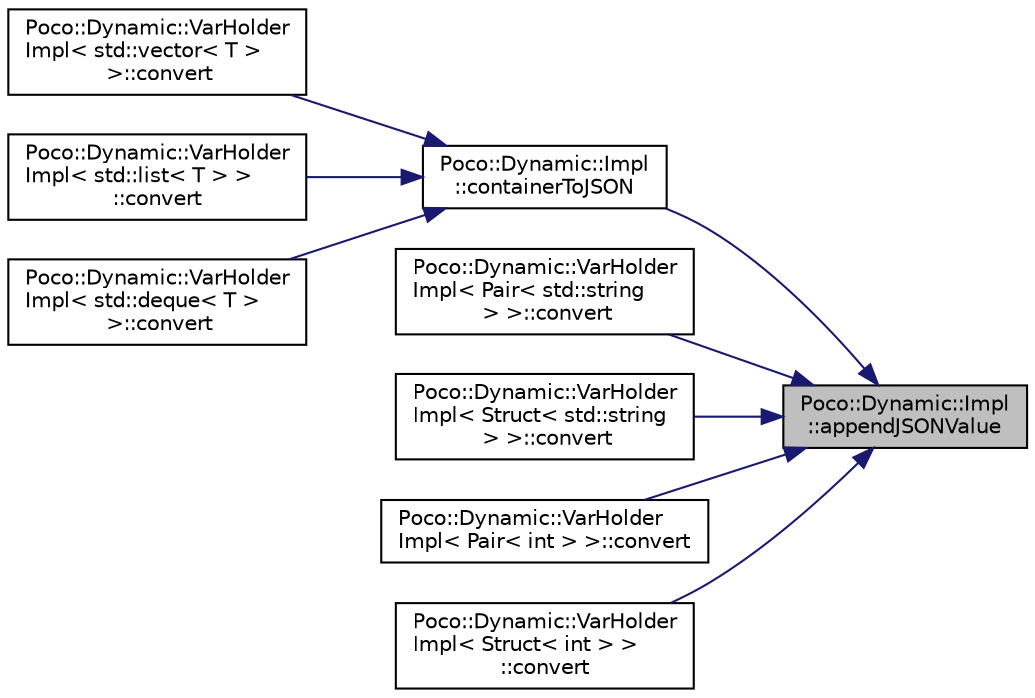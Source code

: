digraph "Poco::Dynamic::Impl::appendJSONValue"
{
 // LATEX_PDF_SIZE
  edge [fontname="Helvetica",fontsize="10",labelfontname="Helvetica",labelfontsize="10"];
  node [fontname="Helvetica",fontsize="10",shape=record];
  rankdir="RL";
  Node1 [label="Poco::Dynamic::Impl\l::appendJSONValue",height=0.2,width=0.4,color="black", fillcolor="grey75", style="filled", fontcolor="black",tooltip=" "];
  Node1 -> Node2 [dir="back",color="midnightblue",fontsize="10",style="solid"];
  Node2 [label="Poco::Dynamic::Impl\l::containerToJSON",height=0.2,width=0.4,color="black", fillcolor="white", style="filled",URL="$namespacePoco_1_1Dynamic_1_1Impl.html#a272e81509d91956380caf339e5370eb3",tooltip=" "];
  Node2 -> Node3 [dir="back",color="midnightblue",fontsize="10",style="solid"];
  Node3 [label="Poco::Dynamic::VarHolder\lImpl\< std::vector\< T \>\l \>::convert",height=0.2,width=0.4,color="black", fillcolor="white", style="filled",URL="$classPoco_1_1Dynamic_1_1VarHolderImpl_3_01std_1_1vector_3_01T_01_4_01_4.html#a17d335240355a55c92277267e03891b1",tooltip=" "];
  Node2 -> Node4 [dir="back",color="midnightblue",fontsize="10",style="solid"];
  Node4 [label="Poco::Dynamic::VarHolder\lImpl\< std::list\< T \> \>\l::convert",height=0.2,width=0.4,color="black", fillcolor="white", style="filled",URL="$classPoco_1_1Dynamic_1_1VarHolderImpl_3_01std_1_1list_3_01T_01_4_01_4.html#a9e044143f3995bc5dc118a1b75b82355",tooltip=" "];
  Node2 -> Node5 [dir="back",color="midnightblue",fontsize="10",style="solid"];
  Node5 [label="Poco::Dynamic::VarHolder\lImpl\< std::deque\< T \>\l \>::convert",height=0.2,width=0.4,color="black", fillcolor="white", style="filled",URL="$classPoco_1_1Dynamic_1_1VarHolderImpl_3_01std_1_1deque_3_01T_01_4_01_4.html#a32573451239cc8d1b443d69b839fb9e4",tooltip=" "];
  Node1 -> Node6 [dir="back",color="midnightblue",fontsize="10",style="solid"];
  Node6 [label="Poco::Dynamic::VarHolder\lImpl\< Pair\< std::string\l \> \>::convert",height=0.2,width=0.4,color="black", fillcolor="white", style="filled",URL="$classPoco_1_1Dynamic_1_1VarHolderImpl_3_01Pair_3_01std_1_1string_01_4_01_4.html#a0007e12f85baa06caa6638010c9413e4",tooltip=" "];
  Node1 -> Node7 [dir="back",color="midnightblue",fontsize="10",style="solid"];
  Node7 [label="Poco::Dynamic::VarHolder\lImpl\< Struct\< std::string\l \> \>::convert",height=0.2,width=0.4,color="black", fillcolor="white", style="filled",URL="$classPoco_1_1Dynamic_1_1VarHolderImpl_3_01Struct_3_01std_1_1string_01_4_01_4.html#aecdb45b0f0f0869eba449ea3a12fd69e",tooltip=" "];
  Node1 -> Node8 [dir="back",color="midnightblue",fontsize="10",style="solid"];
  Node8 [label="Poco::Dynamic::VarHolder\lImpl\< Pair\< int \> \>::convert",height=0.2,width=0.4,color="black", fillcolor="white", style="filled",URL="$classPoco_1_1Dynamic_1_1VarHolderImpl_3_01Pair_3_01int_01_4_01_4.html#a4ebf90c0dd72607b49b262a10c3cd6c2",tooltip=" "];
  Node1 -> Node9 [dir="back",color="midnightblue",fontsize="10",style="solid"];
  Node9 [label="Poco::Dynamic::VarHolder\lImpl\< Struct\< int \> \>\l::convert",height=0.2,width=0.4,color="black", fillcolor="white", style="filled",URL="$classPoco_1_1Dynamic_1_1VarHolderImpl_3_01Struct_3_01int_01_4_01_4.html#adf6c94e97f14202cb5c93668143cc8de",tooltip=" "];
}
